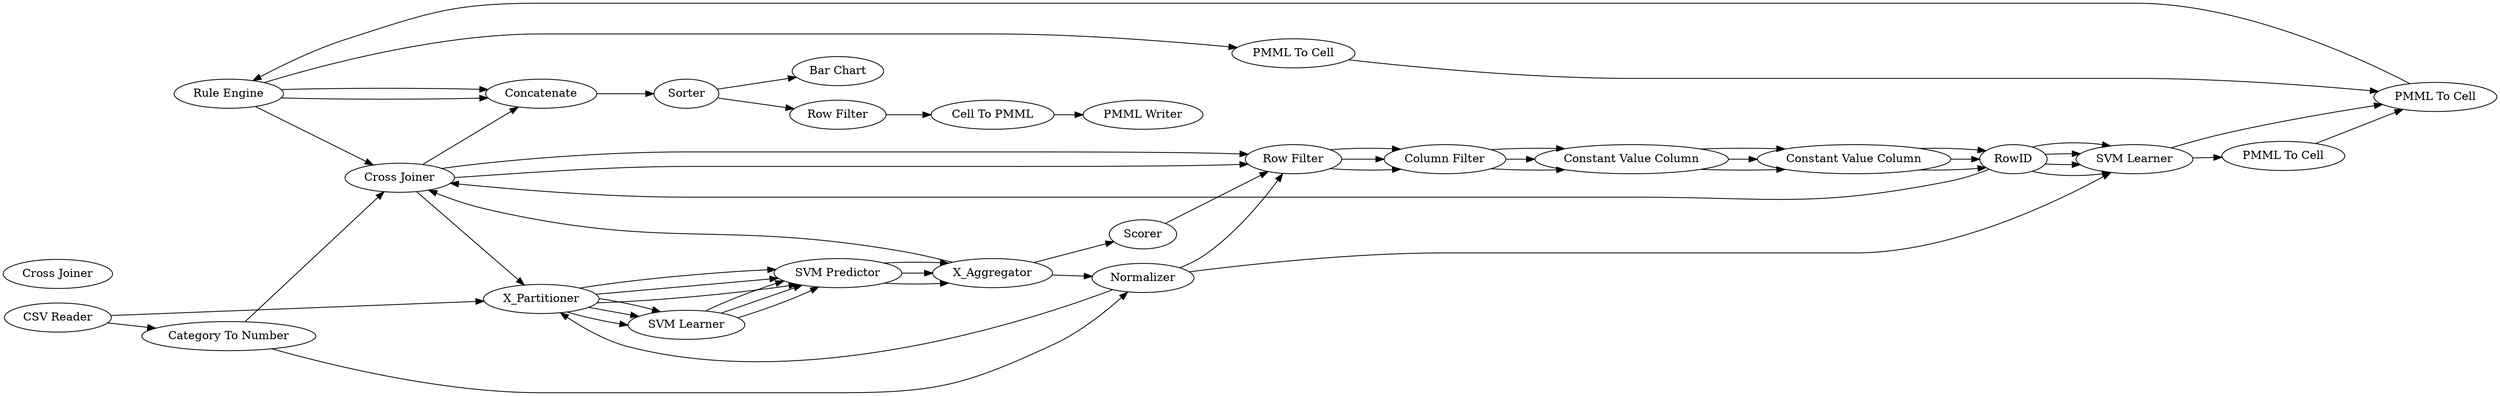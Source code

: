 digraph {
	64 [label="Bar Chart"]
	67 [label=Sorter]
	68 [label="CSV Reader"]
	70 [label="Cell To PMML"]
	72 [label="Row Filter"]
	2 [label=X_Partitioner]
	7 [label=X_Aggregator]
	31 [label="RProp MLP Learner"]
	32 [label="MultiLayerPerceptron Predictor"]
	22 [label="PMML To Cell"]
	34 [label="Rule Engine"]
	35 [label="RProp MLP Learner"]
	9 [label="Row Filter"]
	290 [label="Constant Value Column"]
	292 [label="Constant Value Column"]
	293 [label=RowID]
	294 [label="Column Filter"]
	38 [label="Cross Joiner"]
	39 [label=Normalizer]
	40 [label=Scorer]
	2 [label=X_Partitioner]
	7 [label=X_Aggregator]
	31 [label="Decision Tree Learner"]
	32 [label="Decision Tree Predictor"]
	9 [label="Row Filter"]
	290 [label="Constant Value Column"]
	292 [label="Constant Value Column"]
	293 [label=RowID]
	294 [label="Column Filter"]
	28 [label="PMML To Cell"]
	33 [label="Decision Tree Learner"]
	34 [label="Rule Engine"]
	38 [label="Cross Joiner"]
	39 [label=Scorer]
	2 [label=X_Partitioner]
	7 [label=X_Aggregator]
	31 [label="SVM Learner"]
	32 [label="SVM Predictor"]
	9 [label="Row Filter"]
	290 [label="Constant Value Column"]
	292 [label="Constant Value Column"]
	293 [label=RowID]
	294 [label="Column Filter"]
	33 [label="SVM Learner"]
	34 [label="PMML To Cell"]
	35 [label="Rule Engine"]
	39 [label="Cross Joiner"]
	40 [label=Normalizer]
	41 [label=Scorer]
	77 [label="Category To Number"]
	78 [label="PMML Writer"]
	79 [label=Concatenate]
	22 -> 34
	35 -> 22
	9 -> 294
	290 -> 292
	292 -> 293
	294 -> 290
	2 -> 32
	2 -> 31
	7 -> 40
	31 -> 32
	32 -> 7
	293 -> 33
	293 -> 33
	39 -> 9
	39 -> 2
	40 -> 9
	9 -> 294
	290 -> 292
	292 -> 293
	294 -> 290
	28 -> 34
	33 -> 28
	2 -> 32
	2 -> 31
	7 -> 39
	31 -> 32
	32 -> 7
	293 -> 33
	293 -> 33
	39 -> 9
	9 -> 294
	290 -> 292
	292 -> 293
	294 -> 290
	33 -> 34
	34 -> 35
	2 -> 32
	2 -> 31
	7 -> 41
	31 -> 32
	32 -> 7
	293 -> 39
	35 -> 39
	40 -> 2
	40 -> 33
	41 -> 9
	67 -> 64
	67 -> 72
	68 -> 2
	68 -> 77
	70 -> 78
	72 -> 70
	35 -> 79
	35 -> 79
	39 -> 79
	77 -> 40
	77 -> 39
	79 -> 67
	rankdir=LR
}
